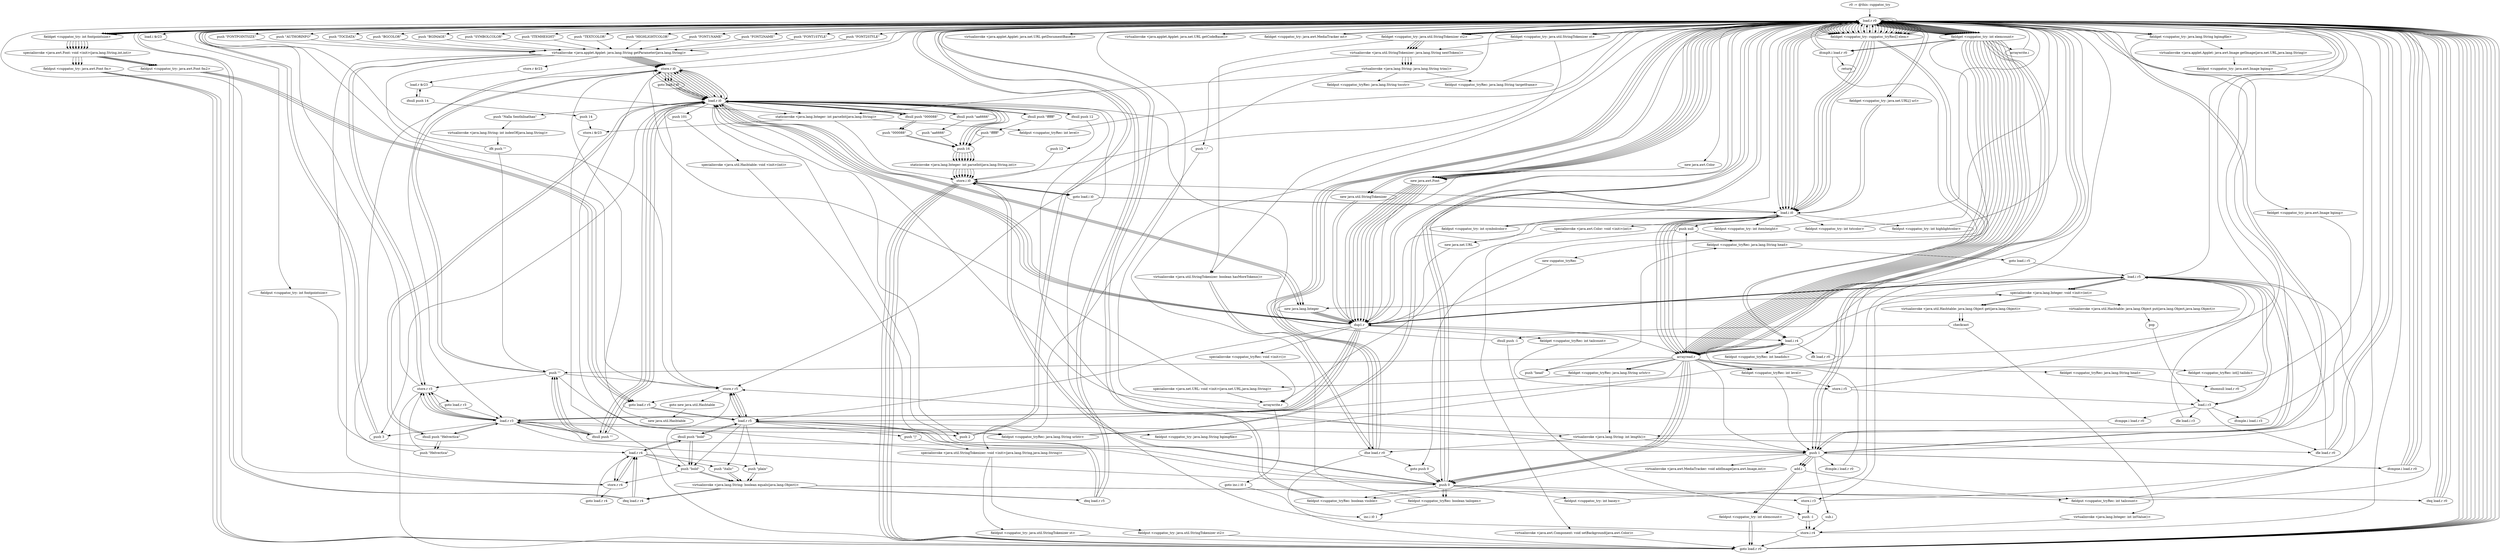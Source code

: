 digraph "" {
    "r0 := @this: cuppatoc_try"
    "load.r r0"
    "r0 := @this: cuppatoc_try"->"load.r r0";
    "push \"BGCOLOR\""
    "load.r r0"->"push \"BGCOLOR\"";
    "virtualinvoke <java.applet.Applet: java.lang.String getParameter(java.lang.String)>"
    "push \"BGCOLOR\""->"virtualinvoke <java.applet.Applet: java.lang.String getParameter(java.lang.String)>";
    "store.r i0"
    "virtualinvoke <java.applet.Applet: java.lang.String getParameter(java.lang.String)>"->"store.r i0";
    "load.r i0"
    "store.r i0"->"load.r i0";
    "ifnull push \"ffffff\""
    "load.r i0"->"ifnull push \"ffffff\"";
    "ifnull push \"ffffff\""->"load.r i0";
    "push 16"
    "load.r i0"->"push 16";
    "staticinvoke <java.lang.Integer: int parseInt(java.lang.String,int)>"
    "push 16"->"staticinvoke <java.lang.Integer: int parseInt(java.lang.String,int)>";
    "store.i i0"
    "staticinvoke <java.lang.Integer: int parseInt(java.lang.String,int)>"->"store.i i0";
    "goto load.i i0"
    "store.i i0"->"goto load.i i0";
    "load.i i0"
    "goto load.i i0"->"load.i i0";
    "load.i i0"->"store.i i0";
    "store.i i0"->"load.r r0";
    "push \"BGIMAGE\""
    "load.r r0"->"push \"BGIMAGE\"";
    "push \"BGIMAGE\""->"virtualinvoke <java.applet.Applet: java.lang.String getParameter(java.lang.String)>";
    "store.r r3"
    "virtualinvoke <java.applet.Applet: java.lang.String getParameter(java.lang.String)>"->"store.r r3";
    "load.r r3"
    "store.r r3"->"load.r r3";
    "ifnull push \"\""
    "load.r r3"->"ifnull push \"\"";
    "ifnull push \"\""->"load.r r3";
    "load.r r3"->"store.r r3";
    "goto load.r r0"
    "store.r r3"->"goto load.r r0";
    "goto load.r r0"->"load.r r0";
    "load.r r0"->"load.r r3";
    "fieldput <cuppatoc_try: java.lang.String bgimgfile>"
    "load.r r3"->"fieldput <cuppatoc_try: java.lang.String bgimgfile>";
    "fieldput <cuppatoc_try: java.lang.String bgimgfile>"->"load.r r0";
    "fieldget <cuppatoc_try: java.lang.String bgimgfile>"
    "load.r r0"->"fieldget <cuppatoc_try: java.lang.String bgimgfile>";
    "virtualinvoke <java.lang.String: int length()>"
    "fieldget <cuppatoc_try: java.lang.String bgimgfile>"->"virtualinvoke <java.lang.String: int length()>";
    "ifne load.r r0"
    "virtualinvoke <java.lang.String: int length()>"->"ifne load.r r0";
    "ifne load.r r0"->"load.r r0";
    "new java.awt.Color"
    "load.r r0"->"new java.awt.Color";
    "dup1.r"
    "new java.awt.Color"->"dup1.r";
    "dup1.r"->"load.i i0";
    "specialinvoke <java.awt.Color: void <init>(int)>"
    "load.i i0"->"specialinvoke <java.awt.Color: void <init>(int)>";
    "virtualinvoke <java.awt.Component: void setBackground(java.awt.Color)>"
    "specialinvoke <java.awt.Color: void <init>(int)>"->"virtualinvoke <java.awt.Component: void setBackground(java.awt.Color)>";
    "virtualinvoke <java.awt.Component: void setBackground(java.awt.Color)>"->"goto load.r r0";
    "goto load.r r0"->"load.r r0";
    "push \"SYMBOLCOLOR\""
    "load.r r0"->"push \"SYMBOLCOLOR\"";
    "push \"SYMBOLCOLOR\""->"virtualinvoke <java.applet.Applet: java.lang.String getParameter(java.lang.String)>";
    "virtualinvoke <java.applet.Applet: java.lang.String getParameter(java.lang.String)>"->"store.r i0";
    "store.r i0"->"load.r i0";
    "ifnull push \"000088\""
    "load.r i0"->"ifnull push \"000088\"";
    "ifnull push \"000088\""->"load.r i0";
    "load.r i0"->"push 16";
    "push 16"->"staticinvoke <java.lang.Integer: int parseInt(java.lang.String,int)>";
    "staticinvoke <java.lang.Integer: int parseInt(java.lang.String,int)>"->"store.i i0";
    "store.i i0"->"goto load.r r0";
    "goto load.r r0"->"load.r r0";
    "load.r r0"->"load.i i0";
    "fieldput <cuppatoc_try: int symbolcolor>"
    "load.i i0"->"fieldput <cuppatoc_try: int symbolcolor>";
    "fieldput <cuppatoc_try: int symbolcolor>"->"load.r r0";
    "push \"ITEMHEIGHT\""
    "load.r r0"->"push \"ITEMHEIGHT\"";
    "push \"ITEMHEIGHT\""->"virtualinvoke <java.applet.Applet: java.lang.String getParameter(java.lang.String)>";
    "virtualinvoke <java.applet.Applet: java.lang.String getParameter(java.lang.String)>"->"store.r i0";
    "store.r i0"->"load.r i0";
    "ifnull push 12"
    "load.r i0"->"ifnull push 12";
    "ifnull push 12"->"load.r i0";
    "staticinvoke <java.lang.Integer: int parseInt(java.lang.String)>"
    "load.r i0"->"staticinvoke <java.lang.Integer: int parseInt(java.lang.String)>";
    "staticinvoke <java.lang.Integer: int parseInt(java.lang.String)>"->"store.i i0";
    "store.i i0"->"goto load.r r0";
    "goto load.r r0"->"load.r r0";
    "load.r r0"->"load.i i0";
    "fieldput <cuppatoc_try: int itemheight>"
    "load.i i0"->"fieldput <cuppatoc_try: int itemheight>";
    "fieldput <cuppatoc_try: int itemheight>"->"load.r r0";
    "push \"TEXTCOLOR\""
    "load.r r0"->"push \"TEXTCOLOR\"";
    "push \"TEXTCOLOR\""->"virtualinvoke <java.applet.Applet: java.lang.String getParameter(java.lang.String)>";
    "virtualinvoke <java.applet.Applet: java.lang.String getParameter(java.lang.String)>"->"store.r i0";
    "store.r i0"->"load.r i0";
    "ifnull push \"aa6666\""
    "load.r i0"->"ifnull push \"aa6666\"";
    "ifnull push \"aa6666\""->"load.r i0";
    "load.r i0"->"push 16";
    "push 16"->"staticinvoke <java.lang.Integer: int parseInt(java.lang.String,int)>";
    "staticinvoke <java.lang.Integer: int parseInt(java.lang.String,int)>"->"store.i i0";
    "store.i i0"->"goto load.r r0";
    "goto load.r r0"->"load.r r0";
    "load.r r0"->"load.i i0";
    "fieldput <cuppatoc_try: int txtcolor>"
    "load.i i0"->"fieldput <cuppatoc_try: int txtcolor>";
    "fieldput <cuppatoc_try: int txtcolor>"->"load.r r0";
    "push \"HIGHLIGHTCOLOR\""
    "load.r r0"->"push \"HIGHLIGHTCOLOR\"";
    "push \"HIGHLIGHTCOLOR\""->"virtualinvoke <java.applet.Applet: java.lang.String getParameter(java.lang.String)>";
    "virtualinvoke <java.applet.Applet: java.lang.String getParameter(java.lang.String)>"->"store.r i0";
    "store.r i0"->"load.r i0";
    "load.r i0"->"ifnull push \"000088\"";
    "ifnull push \"000088\""->"load.r i0";
    "load.r i0"->"push 16";
    "push 16"->"staticinvoke <java.lang.Integer: int parseInt(java.lang.String,int)>";
    "staticinvoke <java.lang.Integer: int parseInt(java.lang.String,int)>"->"store.i i0";
    "store.i i0"->"goto load.r r0";
    "goto load.r r0"->"load.r r0";
    "load.r r0"->"load.i i0";
    "fieldput <cuppatoc_try: int highlightcolor>"
    "load.i i0"->"fieldput <cuppatoc_try: int highlightcolor>";
    "fieldput <cuppatoc_try: int highlightcolor>"->"load.r r0";
    "push \"FONT1NAME\""
    "load.r r0"->"push \"FONT1NAME\"";
    "push \"FONT1NAME\""->"virtualinvoke <java.applet.Applet: java.lang.String getParameter(java.lang.String)>";
    "virtualinvoke <java.applet.Applet: java.lang.String getParameter(java.lang.String)>"->"store.r i0";
    "store.r i0"->"load.r i0";
    "ifnull push \"Helvectica\""
    "load.r i0"->"ifnull push \"Helvectica\"";
    "ifnull push \"Helvectica\""->"load.r i0";
    "load.r i0"->"store.r i0";
    "goto load.r i0"
    "store.r i0"->"goto load.r i0";
    "goto load.r i0"->"load.r i0";
    "load.r i0"->"store.r i0";
    "store.r i0"->"load.r r0";
    "push \"FONT2NAME\""
    "load.r r0"->"push \"FONT2NAME\"";
    "push \"FONT2NAME\""->"virtualinvoke <java.applet.Applet: java.lang.String getParameter(java.lang.String)>";
    "virtualinvoke <java.applet.Applet: java.lang.String getParameter(java.lang.String)>"->"store.r r3";
    "store.r r3"->"load.r r3";
    "load.r r3"->"ifnull push \"Helvectica\"";
    "ifnull push \"Helvectica\""->"load.r r3";
    "load.r r3"->"store.r r3";
    "goto load.r r3"
    "store.r r3"->"goto load.r r3";
    "goto load.r r3"->"load.r r3";
    "load.r r3"->"store.r r3";
    "store.r r3"->"load.r r0";
    "push \"FONT1STYLE\""
    "load.r r0"->"push \"FONT1STYLE\"";
    "push \"FONT1STYLE\""->"virtualinvoke <java.applet.Applet: java.lang.String getParameter(java.lang.String)>";
    "store.r r4"
    "virtualinvoke <java.applet.Applet: java.lang.String getParameter(java.lang.String)>"->"store.r r4";
    "load.r r4"
    "store.r r4"->"load.r r4";
    "ifnull push \"bold\""
    "load.r r4"->"ifnull push \"bold\"";
    "ifnull push \"bold\""->"load.r r4";
    "load.r r4"->"store.r r4";
    "goto load.r r4"
    "store.r r4"->"goto load.r r4";
    "goto load.r r4"->"load.r r4";
    "load.r r4"->"store.r r4";
    "store.r r4"->"load.r r0";
    "push \"FONT2STYLE\""
    "load.r r0"->"push \"FONT2STYLE\"";
    "push \"FONT2STYLE\""->"virtualinvoke <java.applet.Applet: java.lang.String getParameter(java.lang.String)>";
    "store.r r5"
    "virtualinvoke <java.applet.Applet: java.lang.String getParameter(java.lang.String)>"->"store.r r5";
    "load.r r5"
    "store.r r5"->"load.r r5";
    "load.r r5"->"ifnull push \"bold\"";
    "ifnull push \"bold\""->"load.r r5";
    "load.r r5"->"store.r r5";
    "goto load.r r5"
    "store.r r5"->"goto load.r r5";
    "goto load.r r5"->"load.r r5";
    "load.r r5"->"store.r r5";
    "store.r r5"->"load.r r0";
    "push \"FONTPOINTSIZE\""
    "load.r r0"->"push \"FONTPOINTSIZE\"";
    "push \"FONTPOINTSIZE\""->"virtualinvoke <java.applet.Applet: java.lang.String getParameter(java.lang.String)>";
    "store.r $r23"
    "virtualinvoke <java.applet.Applet: java.lang.String getParameter(java.lang.String)>"->"store.r $r23";
    "load.r $r23"
    "store.r $r23"->"load.r $r23";
    "ifnull push 14"
    "load.r $r23"->"ifnull push 14";
    "ifnull push 14"->"load.r $r23";
    "load.r $r23"->"staticinvoke <java.lang.Integer: int parseInt(java.lang.String)>";
    "store.i $r23"
    "staticinvoke <java.lang.Integer: int parseInt(java.lang.String)>"->"store.i $r23";
    "store.i $r23"->"goto load.r r0";
    "goto load.r r0"->"load.r r0";
    "load.i $r23"
    "load.r r0"->"load.i $r23";
    "fieldput <cuppatoc_try: int fontpointsize>"
    "load.i $r23"->"fieldput <cuppatoc_try: int fontpointsize>";
    "fieldput <cuppatoc_try: int fontpointsize>"->"load.r r4";
    "push \"bold\""
    "load.r r4"->"push \"bold\"";
    "virtualinvoke <java.lang.String: boolean equals(java.lang.Object)>"
    "push \"bold\""->"virtualinvoke <java.lang.String: boolean equals(java.lang.Object)>";
    "ifeq load.r r4"
    "virtualinvoke <java.lang.String: boolean equals(java.lang.Object)>"->"ifeq load.r r4";
    "ifeq load.r r4"->"load.r r0";
    "new java.awt.Font"
    "load.r r0"->"new java.awt.Font";
    "new java.awt.Font"->"dup1.r";
    "dup1.r"->"load.r i0";
    "push 1"
    "load.r i0"->"push 1";
    "push 1"->"load.r r0";
    "fieldget <cuppatoc_try: int fontpointsize>"
    "load.r r0"->"fieldget <cuppatoc_try: int fontpointsize>";
    "specialinvoke <java.awt.Font: void <init>(java.lang.String,int,int)>"
    "fieldget <cuppatoc_try: int fontpointsize>"->"specialinvoke <java.awt.Font: void <init>(java.lang.String,int,int)>";
    "fieldput <cuppatoc_try: java.awt.Font fm2>"
    "specialinvoke <java.awt.Font: void <init>(java.lang.String,int,int)>"->"fieldput <cuppatoc_try: java.awt.Font fm2>";
    "fieldput <cuppatoc_try: java.awt.Font fm2>"->"goto load.r r5";
    "goto load.r r5"->"load.r r5";
    "load.r r5"->"push \"bold\"";
    "push \"bold\""->"virtualinvoke <java.lang.String: boolean equals(java.lang.Object)>";
    "ifeq load.r r5"
    "virtualinvoke <java.lang.String: boolean equals(java.lang.Object)>"->"ifeq load.r r5";
    "ifeq load.r r5"->"load.r r0";
    "load.r r0"->"new java.awt.Font";
    "new java.awt.Font"->"dup1.r";
    "dup1.r"->"load.r r3";
    "load.r r3"->"push 1";
    "push 1"->"load.r r0";
    "load.r r0"->"fieldget <cuppatoc_try: int fontpointsize>";
    "fieldget <cuppatoc_try: int fontpointsize>"->"specialinvoke <java.awt.Font: void <init>(java.lang.String,int,int)>";
    "fieldput <cuppatoc_try: java.awt.Font fm>"
    "specialinvoke <java.awt.Font: void <init>(java.lang.String,int,int)>"->"fieldput <cuppatoc_try: java.awt.Font fm>";
    "fieldput <cuppatoc_try: java.awt.Font fm>"->"goto load.r r0";
    "goto load.r r0"->"load.r r0";
    "push 0"
    "load.r r0"->"push 0";
    "fieldput <cuppatoc_try: int basey>"
    "push 0"->"fieldput <cuppatoc_try: int basey>";
    "fieldput <cuppatoc_try: int basey>"->"load.r r0";
    "push \"AUTHORINFO\""
    "load.r r0"->"push \"AUTHORINFO\"";
    "push \"AUTHORINFO\""->"virtualinvoke <java.applet.Applet: java.lang.String getParameter(java.lang.String)>";
    "virtualinvoke <java.applet.Applet: java.lang.String getParameter(java.lang.String)>"->"store.r i0";
    "store.r i0"->"load.r i0";
    "load.r i0"->"ifnull push \"\"";
    "ifnull push \"\""->"load.r i0";
    "load.r i0"->"store.r i0";
    "store.r i0"->"goto load.r i0";
    "goto load.r i0"->"load.r i0";
    "push \"Nalla Senthilnathan\""
    "load.r i0"->"push \"Nalla Senthilnathan\"";
    "virtualinvoke <java.lang.String: int indexOf(java.lang.String)>"
    "push \"Nalla Senthilnathan\""->"virtualinvoke <java.lang.String: int indexOf(java.lang.String)>";
    "iflt push \"\""
    "virtualinvoke <java.lang.String: int indexOf(java.lang.String)>"->"iflt push \"\"";
    "iflt push \"\""->"load.r r0";
    "push \"TOCDATA\""
    "load.r r0"->"push \"TOCDATA\"";
    "push \"TOCDATA\""->"virtualinvoke <java.applet.Applet: java.lang.String getParameter(java.lang.String)>";
    "virtualinvoke <java.applet.Applet: java.lang.String getParameter(java.lang.String)>"->"store.r i0";
    "store.r i0"->"load.r i0";
    "load.r i0"->"ifnull push \"\"";
    "ifnull push \"\""->"load.r i0";
    "load.r i0"->"store.r i0";
    "store.r i0"->"goto load.r i0";
    "goto load.r i0"->"load.r i0";
    "load.r i0"->"store.r r5";
    "goto new java.util.Hashtable"
    "store.r r5"->"goto new java.util.Hashtable";
    "new java.util.Hashtable"
    "goto new java.util.Hashtable"->"new java.util.Hashtable";
    "new java.util.Hashtable"->"store.r i0";
    "store.r i0"->"load.r i0";
    "push 101"
    "load.r i0"->"push 101";
    "specialinvoke <java.util.Hashtable: void <init>(int)>"
    "push 101"->"specialinvoke <java.util.Hashtable: void <init>(int)>";
    "specialinvoke <java.util.Hashtable: void <init>(int)>"->"push 0";
    "store.i r3"
    "push 0"->"store.i r3";
    "push -1"
    "store.i r3"->"push -1";
    "store.i r4"
    "push -1"->"store.i r4";
    "store.i r4"->"load.r r0";
    "new java.util.StringTokenizer"
    "load.r r0"->"new java.util.StringTokenizer";
    "new java.util.StringTokenizer"->"dup1.r";
    "dup1.r"->"load.r r5";
    "push \"|\""
    "load.r r5"->"push \"|\"";
    "specialinvoke <java.util.StringTokenizer: void <init>(java.lang.String,java.lang.String)>"
    "push \"|\""->"specialinvoke <java.util.StringTokenizer: void <init>(java.lang.String,java.lang.String)>";
    "fieldput <cuppatoc_try: java.util.StringTokenizer st>"
    "specialinvoke <java.util.StringTokenizer: void <init>(java.lang.String,java.lang.String)>"->"fieldput <cuppatoc_try: java.util.StringTokenizer st>";
    "fieldput <cuppatoc_try: java.util.StringTokenizer st>"->"goto load.r r0";
    "goto load.r r0"->"load.r r0";
    "fieldget <cuppatoc_try: java.util.StringTokenizer st>"
    "load.r r0"->"fieldget <cuppatoc_try: java.util.StringTokenizer st>";
    "virtualinvoke <java.util.StringTokenizer: boolean hasMoreTokens()>"
    "fieldget <cuppatoc_try: java.util.StringTokenizer st>"->"virtualinvoke <java.util.StringTokenizer: boolean hasMoreTokens()>";
    "virtualinvoke <java.util.StringTokenizer: boolean hasMoreTokens()>"->"ifne load.r r0";
    "goto push 0"
    "ifne load.r r0"->"goto push 0";
    "goto push 0"->"push 0";
    "push 0"->"store.i i0";
    "store.i i0"->"goto load.i i0";
    "goto load.i i0"->"load.i i0";
    "load.i i0"->"load.r r0";
    "fieldget <cuppatoc_try: int elemcount>"
    "load.r r0"->"fieldget <cuppatoc_try: int elemcount>";
    "ifcmplt.i load.r r0"
    "fieldget <cuppatoc_try: int elemcount>"->"ifcmplt.i load.r r0";
    "ifcmplt.i load.r r0"->"goto push 0";
    "goto push 0"->"push 0";
    "push 0"->"store.i i0";
    "store.i i0"->"goto load.i i0";
    "goto load.i i0"->"load.i i0";
    "load.i i0"->"load.r r0";
    "load.r r0"->"fieldget <cuppatoc_try: int elemcount>";
    "fieldget <cuppatoc_try: int elemcount>"->"ifcmplt.i load.r r0";
    "return"
    "ifcmplt.i load.r r0"->"return";
    "ifcmplt.i load.r r0"->"load.r r0";
    "fieldget <cuppatoc_try: cuppatoc_tryRec[] elem>"
    "load.r r0"->"fieldget <cuppatoc_try: cuppatoc_tryRec[] elem>";
    "fieldget <cuppatoc_try: cuppatoc_tryRec[] elem>"->"load.i i0";
    "arrayread.r"
    "load.i i0"->"arrayread.r";
    "fieldget <cuppatoc_tryRec: java.lang.String head>"
    "arrayread.r"->"fieldget <cuppatoc_tryRec: java.lang.String head>";
    "ifnonnull load.r r0"
    "fieldget <cuppatoc_tryRec: java.lang.String head>"->"ifnonnull load.r r0";
    "ifnonnull load.r r0"->"load.r r0";
    "load.r r0"->"fieldget <cuppatoc_try: cuppatoc_tryRec[] elem>";
    "fieldget <cuppatoc_try: cuppatoc_tryRec[] elem>"->"load.i i0";
    "load.i i0"->"arrayread.r";
    "arrayread.r"->"push 1";
    "fieldput <cuppatoc_tryRec: boolean visible>"
    "push 1"->"fieldput <cuppatoc_tryRec: boolean visible>";
    "fieldput <cuppatoc_tryRec: boolean visible>"->"load.r r0";
    "load.r r0"->"fieldget <cuppatoc_try: cuppatoc_tryRec[] elem>";
    "fieldget <cuppatoc_try: cuppatoc_tryRec[] elem>"->"load.i i0";
    "load.i i0"->"arrayread.r";
    "arrayread.r"->"push 0";
    "fieldput <cuppatoc_tryRec: boolean tailopen>"
    "push 0"->"fieldput <cuppatoc_tryRec: boolean tailopen>";
    "inc.i i0 1"
    "fieldput <cuppatoc_tryRec: boolean tailopen>"->"inc.i i0 1";
    "ifcmplt.i load.r r0"->"load.r r0";
    "load.r r0"->"fieldget <cuppatoc_try: cuppatoc_tryRec[] elem>";
    "fieldget <cuppatoc_try: cuppatoc_tryRec[] elem>"->"load.i i0";
    "load.i i0"->"arrayread.r";
    "fieldget <cuppatoc_tryRec: java.lang.String urlstr>"
    "arrayread.r"->"fieldget <cuppatoc_tryRec: java.lang.String urlstr>";
    "fieldget <cuppatoc_tryRec: java.lang.String urlstr>"->"virtualinvoke <java.lang.String: int length()>";
    "ifle load.r r0"
    "virtualinvoke <java.lang.String: int length()>"->"ifle load.r r0";
    "ifle load.r r0"->"load.r r0";
    "fieldget <cuppatoc_try: java.net.URL[] url>"
    "load.r r0"->"fieldget <cuppatoc_try: java.net.URL[] url>";
    "fieldget <cuppatoc_try: java.net.URL[] url>"->"load.i i0";
    "new java.net.URL"
    "load.i i0"->"new java.net.URL";
    "new java.net.URL"->"dup1.r";
    "dup1.r"->"load.r r0";
    "virtualinvoke <java.applet.Applet: java.net.URL getDocumentBase()>"
    "load.r r0"->"virtualinvoke <java.applet.Applet: java.net.URL getDocumentBase()>";
    "virtualinvoke <java.applet.Applet: java.net.URL getDocumentBase()>"->"load.r r0";
    "load.r r0"->"fieldget <cuppatoc_try: cuppatoc_tryRec[] elem>";
    "fieldget <cuppatoc_try: cuppatoc_tryRec[] elem>"->"load.i i0";
    "load.i i0"->"arrayread.r";
    "arrayread.r"->"fieldget <cuppatoc_tryRec: java.lang.String urlstr>";
    "specialinvoke <java.net.URL: void <init>(java.net.URL,java.lang.String)>"
    "fieldget <cuppatoc_tryRec: java.lang.String urlstr>"->"specialinvoke <java.net.URL: void <init>(java.net.URL,java.lang.String)>";
    "arraywrite.r"
    "specialinvoke <java.net.URL: void <init>(java.net.URL,java.lang.String)>"->"arraywrite.r";
    "goto inc.i i0 1"
    "arraywrite.r"->"goto inc.i i0 1";
    "goto inc.i i0 1"->"inc.i i0 1";
    "specialinvoke <java.net.URL: void <init>(java.net.URL,java.lang.String)>"->"store.r i0";
    "ifle load.r r0"->"load.r r0";
    "load.r r0"->"fieldget <cuppatoc_try: java.net.URL[] url>";
    "fieldget <cuppatoc_try: java.net.URL[] url>"->"load.i i0";
    "push null"
    "load.i i0"->"push null";
    "push null"->"arraywrite.r";
    "ifne load.r r0"->"load.r r0";
    "load.r r0"->"new java.util.StringTokenizer";
    "new java.util.StringTokenizer"->"dup1.r";
    "dup1.r"->"load.r r0";
    "load.r r0"->"fieldget <cuppatoc_try: java.util.StringTokenizer st>";
    "virtualinvoke <java.util.StringTokenizer: java.lang.String nextToken()>"
    "fieldget <cuppatoc_try: java.util.StringTokenizer st>"->"virtualinvoke <java.util.StringTokenizer: java.lang.String nextToken()>";
    "push \";\""
    "virtualinvoke <java.util.StringTokenizer: java.lang.String nextToken()>"->"push \";\"";
    "push \";\""->"specialinvoke <java.util.StringTokenizer: void <init>(java.lang.String,java.lang.String)>";
    "fieldput <cuppatoc_try: java.util.StringTokenizer st2>"
    "specialinvoke <java.util.StringTokenizer: void <init>(java.lang.String,java.lang.String)>"->"fieldput <cuppatoc_try: java.util.StringTokenizer st2>";
    "fieldput <cuppatoc_try: java.util.StringTokenizer st2>"->"goto load.r r0";
    "goto load.r r0"->"load.r r0";
    "fieldget <cuppatoc_try: java.util.StringTokenizer st2>"
    "load.r r0"->"fieldget <cuppatoc_try: java.util.StringTokenizer st2>";
    "fieldget <cuppatoc_try: java.util.StringTokenizer st2>"->"virtualinvoke <java.util.StringTokenizer: boolean hasMoreTokens()>";
    "virtualinvoke <java.util.StringTokenizer: boolean hasMoreTokens()>"->"ifne load.r r0";
    "ifne load.r r0"->"goto load.r r0";
    "ifne load.r r0"->"load.r r0";
    "load.r r0"->"fieldget <cuppatoc_try: cuppatoc_tryRec[] elem>";
    "fieldget <cuppatoc_try: cuppatoc_tryRec[] elem>"->"load.r r0";
    "load.r r0"->"fieldget <cuppatoc_try: int elemcount>";
    "new cuppatoc_tryRec"
    "fieldget <cuppatoc_try: int elemcount>"->"new cuppatoc_tryRec";
    "new cuppatoc_tryRec"->"dup1.r";
    "specialinvoke <cuppatoc_tryRec: void <init>()>"
    "dup1.r"->"specialinvoke <cuppatoc_tryRec: void <init>()>";
    "specialinvoke <cuppatoc_tryRec: void <init>()>"->"arraywrite.r";
    "arraywrite.r"->"load.r r0";
    "load.r r0"->"fieldget <cuppatoc_try: cuppatoc_tryRec[] elem>";
    "fieldget <cuppatoc_try: cuppatoc_tryRec[] elem>"->"load.r r0";
    "load.r r0"->"fieldget <cuppatoc_try: int elemcount>";
    "fieldget <cuppatoc_try: int elemcount>"->"arrayread.r";
    "arrayread.r"->"load.r r0";
    "load.r r0"->"fieldget <cuppatoc_try: java.util.StringTokenizer st2>";
    "fieldget <cuppatoc_try: java.util.StringTokenizer st2>"->"virtualinvoke <java.util.StringTokenizer: java.lang.String nextToken()>";
    "virtualinvoke <java.lang.String: java.lang.String trim()>"
    "virtualinvoke <java.util.StringTokenizer: java.lang.String nextToken()>"->"virtualinvoke <java.lang.String: java.lang.String trim()>";
    "virtualinvoke <java.lang.String: java.lang.String trim()>"->"staticinvoke <java.lang.Integer: int parseInt(java.lang.String)>";
    "fieldput <cuppatoc_tryRec: int level>"
    "staticinvoke <java.lang.Integer: int parseInt(java.lang.String)>"->"fieldput <cuppatoc_tryRec: int level>";
    "fieldput <cuppatoc_tryRec: int level>"->"load.r r0";
    "load.r r0"->"fieldget <cuppatoc_try: cuppatoc_tryRec[] elem>";
    "fieldget <cuppatoc_try: cuppatoc_tryRec[] elem>"->"load.r r0";
    "load.r r0"->"fieldget <cuppatoc_try: int elemcount>";
    "fieldget <cuppatoc_try: int elemcount>"->"arrayread.r";
    "fieldget <cuppatoc_tryRec: int level>"
    "arrayread.r"->"fieldget <cuppatoc_tryRec: int level>";
    "store.i r5"
    "fieldget <cuppatoc_tryRec: int level>"->"store.i r5";
    "load.i r3"
    "store.i r5"->"load.i r3";
    "ifle load.i r3"
    "load.i r3"->"ifle load.i r3";
    "load.i r5"
    "ifle load.i r3"->"load.i r5";
    "load.i r5"->"load.i r3";
    "ifcmple.i load.i r3"
    "load.i r3"->"ifcmple.i load.i r3";
    "ifcmple.i load.i r3"->"load.r r0";
    "load.r r0"->"fieldget <cuppatoc_try: int elemcount>";
    "fieldget <cuppatoc_try: int elemcount>"->"push 1";
    "sub.i"
    "push 1"->"sub.i";
    "sub.i"->"store.i r4";
    "store.i r4"->"load.r i0";
    "new java.lang.Integer"
    "load.r i0"->"new java.lang.Integer";
    "new java.lang.Integer"->"dup1.r";
    "dup1.r"->"load.i r5";
    "specialinvoke <java.lang.Integer: void <init>(int)>"
    "load.i r5"->"specialinvoke <java.lang.Integer: void <init>(int)>";
    "specialinvoke <java.lang.Integer: void <init>(int)>"->"new java.lang.Integer";
    "new java.lang.Integer"->"dup1.r";
    "load.i r4"
    "dup1.r"->"load.i r4";
    "load.i r4"->"specialinvoke <java.lang.Integer: void <init>(int)>";
    "virtualinvoke <java.util.Hashtable: java.lang.Object put(java.lang.Object,java.lang.Object)>"
    "specialinvoke <java.lang.Integer: void <init>(int)>"->"virtualinvoke <java.util.Hashtable: java.lang.Object put(java.lang.Object,java.lang.Object)>";
    "pop"
    "virtualinvoke <java.util.Hashtable: java.lang.Object put(java.lang.Object,java.lang.Object)>"->"pop";
    "pop"->"load.i r3";
    "load.i r3"->"ifle load.r r0";
    "ifle load.r r0"->"load.i r5";
    "load.i r5"->"load.i r3";
    "ifcmpge.i load.r r0"
    "load.i r3"->"ifcmpge.i load.r r0";
    "ifcmpge.i load.r r0"->"load.r i0";
    "load.r i0"->"new java.lang.Integer";
    "new java.lang.Integer"->"dup1.r";
    "dup1.r"->"load.i r5";
    "load.i r5"->"specialinvoke <java.lang.Integer: void <init>(int)>";
    "virtualinvoke <java.util.Hashtable: java.lang.Object get(java.lang.Object)>"
    "specialinvoke <java.lang.Integer: void <init>(int)>"->"virtualinvoke <java.util.Hashtable: java.lang.Object get(java.lang.Object)>";
    "checkcast"
    "virtualinvoke <java.util.Hashtable: java.lang.Object get(java.lang.Object)>"->"checkcast";
    "ifnull push -1"
    "checkcast"->"ifnull push -1";
    "ifnull push -1"->"load.r i0";
    "load.r i0"->"new java.lang.Integer";
    "new java.lang.Integer"->"dup1.r";
    "dup1.r"->"load.i r5";
    "load.i r5"->"specialinvoke <java.lang.Integer: void <init>(int)>";
    "specialinvoke <java.lang.Integer: void <init>(int)>"->"virtualinvoke <java.util.Hashtable: java.lang.Object get(java.lang.Object)>";
    "virtualinvoke <java.util.Hashtable: java.lang.Object get(java.lang.Object)>"->"checkcast";
    "virtualinvoke <java.lang.Integer: int intValue()>"
    "checkcast"->"virtualinvoke <java.lang.Integer: int intValue()>";
    "virtualinvoke <java.lang.Integer: int intValue()>"->"store.i r4";
    "store.i r4"->"goto load.r r0";
    "goto load.r r0"->"load.r r0";
    "load.r r0"->"fieldget <cuppatoc_try: cuppatoc_tryRec[] elem>";
    "fieldget <cuppatoc_try: cuppatoc_tryRec[] elem>"->"load.r r0";
    "load.r r0"->"fieldget <cuppatoc_try: int elemcount>";
    "fieldget <cuppatoc_try: int elemcount>"->"arrayread.r";
    "arrayread.r"->"load.i r4";
    "fieldput <cuppatoc_tryRec: int headidx>"
    "load.i r4"->"fieldput <cuppatoc_tryRec: int headidx>";
    "fieldput <cuppatoc_tryRec: int headidx>"->"load.i r5";
    "load.i r5"->"store.i r3";
    "store.i r3"->"load.r r0";
    "load.r r0"->"fieldget <cuppatoc_try: cuppatoc_tryRec[] elem>";
    "fieldget <cuppatoc_try: cuppatoc_tryRec[] elem>"->"load.r r0";
    "load.r r0"->"fieldget <cuppatoc_try: int elemcount>";
    "fieldget <cuppatoc_try: int elemcount>"->"arrayread.r";
    "arrayread.r"->"load.r r0";
    "load.r r0"->"fieldget <cuppatoc_try: java.util.StringTokenizer st2>";
    "fieldget <cuppatoc_try: java.util.StringTokenizer st2>"->"virtualinvoke <java.util.StringTokenizer: java.lang.String nextToken()>";
    "virtualinvoke <java.util.StringTokenizer: java.lang.String nextToken()>"->"virtualinvoke <java.lang.String: java.lang.String trim()>";
    "fieldput <cuppatoc_tryRec: java.lang.String tocstr>"
    "virtualinvoke <java.lang.String: java.lang.String trim()>"->"fieldput <cuppatoc_tryRec: java.lang.String tocstr>";
    "fieldput <cuppatoc_tryRec: java.lang.String tocstr>"->"load.r r0";
    "load.r r0"->"fieldget <cuppatoc_try: cuppatoc_tryRec[] elem>";
    "fieldget <cuppatoc_try: cuppatoc_tryRec[] elem>"->"load.r r0";
    "load.r r0"->"fieldget <cuppatoc_try: int elemcount>";
    "fieldget <cuppatoc_try: int elemcount>"->"arrayread.r";
    "arrayread.r"->"push 0";
    "fieldput <cuppatoc_tryRec: int tailcount>"
    "push 0"->"fieldput <cuppatoc_tryRec: int tailcount>";
    "fieldput <cuppatoc_tryRec: int tailcount>"->"load.r r0";
    "load.r r0"->"fieldget <cuppatoc_try: cuppatoc_tryRec[] elem>";
    "fieldget <cuppatoc_try: cuppatoc_tryRec[] elem>"->"load.r r0";
    "load.r r0"->"fieldget <cuppatoc_try: int elemcount>";
    "fieldget <cuppatoc_try: int elemcount>"->"arrayread.r";
    "arrayread.r"->"push 0";
    "push 0"->"fieldput <cuppatoc_tryRec: boolean visible>";
    "fieldput <cuppatoc_tryRec: boolean visible>"->"load.r r0";
    "load.r r0"->"fieldget <cuppatoc_try: cuppatoc_tryRec[] elem>";
    "fieldget <cuppatoc_try: cuppatoc_tryRec[] elem>"->"load.r r0";
    "load.r r0"->"fieldget <cuppatoc_try: int elemcount>";
    "fieldget <cuppatoc_try: int elemcount>"->"arrayread.r";
    "arrayread.r"->"push 0";
    "push 0"->"fieldput <cuppatoc_tryRec: boolean tailopen>";
    "fieldput <cuppatoc_tryRec: boolean tailopen>"->"load.r r0";
    "load.r r0"->"fieldget <cuppatoc_try: cuppatoc_tryRec[] elem>";
    "fieldget <cuppatoc_try: cuppatoc_tryRec[] elem>"->"load.r r0";
    "load.r r0"->"fieldget <cuppatoc_try: int elemcount>";
    "fieldget <cuppatoc_try: int elemcount>"->"arrayread.r";
    "arrayread.r"->"load.r r0";
    "load.r r0"->"fieldget <cuppatoc_try: java.util.StringTokenizer st2>";
    "fieldget <cuppatoc_try: java.util.StringTokenizer st2>"->"virtualinvoke <java.util.StringTokenizer: java.lang.String nextToken()>";
    "virtualinvoke <java.util.StringTokenizer: java.lang.String nextToken()>"->"virtualinvoke <java.lang.String: java.lang.String trim()>";
    "fieldput <cuppatoc_tryRec: java.lang.String targetframe>"
    "virtualinvoke <java.lang.String: java.lang.String trim()>"->"fieldput <cuppatoc_tryRec: java.lang.String targetframe>";
    "fieldput <cuppatoc_tryRec: java.lang.String targetframe>"->"load.r r0";
    "load.r r0"->"fieldget <cuppatoc_try: cuppatoc_tryRec[] elem>";
    "fieldget <cuppatoc_try: cuppatoc_tryRec[] elem>"->"load.r r0";
    "load.r r0"->"fieldget <cuppatoc_try: int elemcount>";
    "fieldget <cuppatoc_try: int elemcount>"->"arrayread.r";
    "arrayread.r"->"fieldget <cuppatoc_tryRec: int level>";
    "fieldget <cuppatoc_tryRec: int level>"->"push 1";
    "ifcmpne.i load.r r0"
    "push 1"->"ifcmpne.i load.r r0";
    "ifcmpne.i load.r r0"->"load.r r0";
    "load.r r0"->"fieldget <cuppatoc_try: cuppatoc_tryRec[] elem>";
    "fieldget <cuppatoc_try: cuppatoc_tryRec[] elem>"->"load.r r0";
    "load.r r0"->"fieldget <cuppatoc_try: int elemcount>";
    "fieldget <cuppatoc_try: int elemcount>"->"arrayread.r";
    "arrayread.r"->"push null";
    "fieldput <cuppatoc_tryRec: java.lang.String head>"
    "push null"->"fieldput <cuppatoc_tryRec: java.lang.String head>";
    "goto load.i r5"
    "fieldput <cuppatoc_tryRec: java.lang.String head>"->"goto load.i r5";
    "goto load.i r5"->"load.i r5";
    "load.i r5"->"push 1";
    "ifcmple.i load.r r0"
    "push 1"->"ifcmple.i load.r r0";
    "ifcmple.i load.r r0"->"load.i r4";
    "iflt load.r r0"
    "load.i r4"->"iflt load.r r0";
    "iflt load.r r0"->"load.r r0";
    "load.r r0"->"fieldget <cuppatoc_try: cuppatoc_tryRec[] elem>";
    "fieldget <cuppatoc_try: cuppatoc_tryRec[] elem>"->"load.i r4";
    "load.i r4"->"arrayread.r";
    "fieldget <cuppatoc_tryRec: int[] tailidx>"
    "arrayread.r"->"fieldget <cuppatoc_tryRec: int[] tailidx>";
    "fieldget <cuppatoc_tryRec: int[] tailidx>"->"load.r r0";
    "load.r r0"->"fieldget <cuppatoc_try: cuppatoc_tryRec[] elem>";
    "fieldget <cuppatoc_try: cuppatoc_tryRec[] elem>"->"load.i r4";
    "load.i r4"->"arrayread.r";
    "arrayread.r"->"dup1.r";
    "fieldget <cuppatoc_tryRec: int tailcount>"
    "dup1.r"->"fieldget <cuppatoc_tryRec: int tailcount>";
    "fieldget <cuppatoc_tryRec: int tailcount>"->"store.i r5";
    "store.i r5"->"load.i r5";
    "load.i r5"->"push 1";
    "add.i"
    "push 1"->"add.i";
    "add.i"->"fieldput <cuppatoc_tryRec: int tailcount>";
    "fieldput <cuppatoc_tryRec: int tailcount>"->"load.i r5";
    "load.i r5"->"load.r r0";
    "load.r r0"->"fieldget <cuppatoc_try: int elemcount>";
    "arraywrite.i"
    "fieldget <cuppatoc_try: int elemcount>"->"arraywrite.i";
    "arraywrite.i"->"load.r r0";
    "load.r r0"->"fieldget <cuppatoc_try: java.util.StringTokenizer st2>";
    "fieldget <cuppatoc_try: java.util.StringTokenizer st2>"->"virtualinvoke <java.util.StringTokenizer: java.lang.String nextToken()>";
    "virtualinvoke <java.util.StringTokenizer: java.lang.String nextToken()>"->"virtualinvoke <java.lang.String: java.lang.String trim()>";
    "virtualinvoke <java.lang.String: java.lang.String trim()>"->"store.r r5";
    "store.r r5"->"load.r r5";
    "load.r r5"->"virtualinvoke <java.lang.String: int length()>";
    "virtualinvoke <java.lang.String: int length()>"->"push 1";
    "push 1"->"ifcmpne.i load.r r0";
    "ifcmpne.i load.r r0"->"load.r r0";
    "load.r r0"->"fieldget <cuppatoc_try: cuppatoc_tryRec[] elem>";
    "fieldget <cuppatoc_try: cuppatoc_tryRec[] elem>"->"load.r r0";
    "load.r r0"->"fieldget <cuppatoc_try: int elemcount>";
    "fieldget <cuppatoc_try: int elemcount>"->"arrayread.r";
    "push \"\""
    "arrayread.r"->"push \"\"";
    "fieldput <cuppatoc_tryRec: java.lang.String urlstr>"
    "push \"\""->"fieldput <cuppatoc_tryRec: java.lang.String urlstr>";
    "fieldput <cuppatoc_tryRec: java.lang.String urlstr>"->"load.r r0";
    "load.r r0"->"load.r r0";
    "load.r r0"->"fieldget <cuppatoc_try: int elemcount>";
    "fieldget <cuppatoc_try: int elemcount>"->"push 1";
    "push 1"->"add.i";
    "fieldput <cuppatoc_try: int elemcount>"
    "add.i"->"fieldput <cuppatoc_try: int elemcount>";
    "fieldput <cuppatoc_try: int elemcount>"->"goto load.r r0";
    "ifcmpne.i load.r r0"->"load.r r0";
    "load.r r0"->"fieldget <cuppatoc_try: cuppatoc_tryRec[] elem>";
    "fieldget <cuppatoc_try: cuppatoc_tryRec[] elem>"->"load.r r0";
    "load.r r0"->"fieldget <cuppatoc_try: int elemcount>";
    "fieldget <cuppatoc_try: int elemcount>"->"arrayread.r";
    "arrayread.r"->"load.r r5";
    "load.r r5"->"fieldput <cuppatoc_tryRec: java.lang.String urlstr>";
    "fieldput <cuppatoc_tryRec: java.lang.String urlstr>"->"load.r r0";
    "load.r r0"->"load.r r0";
    "load.r r0"->"fieldget <cuppatoc_try: int elemcount>";
    "fieldget <cuppatoc_try: int elemcount>"->"push 1";
    "push 1"->"add.i";
    "add.i"->"fieldput <cuppatoc_try: int elemcount>";
    "fieldput <cuppatoc_try: int elemcount>"->"goto load.r r0";
    "virtualinvoke <java.lang.String: int length()>"->"store.r r5";
    "ifcmpne.i load.r r0"->"load.r r0";
    "load.r r0"->"fieldget <cuppatoc_try: cuppatoc_tryRec[] elem>";
    "fieldget <cuppatoc_try: cuppatoc_tryRec[] elem>"->"load.r r0";
    "load.r r0"->"fieldget <cuppatoc_try: int elemcount>";
    "fieldget <cuppatoc_try: int elemcount>"->"arrayread.r";
    "push \"head\""
    "arrayread.r"->"push \"head\"";
    "push \"head\""->"fieldput <cuppatoc_tryRec: java.lang.String head>";
    "ifnull push -1"->"push -1";
    "push -1"->"store.i r4";
    "specialinvoke <java.util.StringTokenizer: void <init>(java.lang.String,java.lang.String)>"->"store.r i0";
    "ifnull push \"\""->"push \"\"";
    "push \"\""->"store.r i0";
    "iflt push \"\""->"push \"\"";
    "push \"\""->"store.r r5";
    "ifnull push \"\""->"push \"\"";
    "push \"\""->"store.r i0";
    "ifeq load.r r5"->"load.r r5";
    "push \"italic\""
    "load.r r5"->"push \"italic\"";
    "push \"italic\""->"virtualinvoke <java.lang.String: boolean equals(java.lang.Object)>";
    "virtualinvoke <java.lang.String: boolean equals(java.lang.Object)>"->"ifeq load.r r5";
    "ifeq load.r r5"->"load.r r0";
    "load.r r0"->"new java.awt.Font";
    "new java.awt.Font"->"dup1.r";
    "dup1.r"->"load.r r3";
    "push 2"
    "load.r r3"->"push 2";
    "push 2"->"load.r r0";
    "load.r r0"->"fieldget <cuppatoc_try: int fontpointsize>";
    "fieldget <cuppatoc_try: int fontpointsize>"->"specialinvoke <java.awt.Font: void <init>(java.lang.String,int,int)>";
    "specialinvoke <java.awt.Font: void <init>(java.lang.String,int,int)>"->"fieldput <cuppatoc_try: java.awt.Font fm>";
    "fieldput <cuppatoc_try: java.awt.Font fm>"->"goto load.r r0";
    "ifeq load.r r5"->"load.r r5";
    "push \"plain\""
    "load.r r5"->"push \"plain\"";
    "push \"plain\""->"virtualinvoke <java.lang.String: boolean equals(java.lang.Object)>";
    "ifeq load.r r0"
    "virtualinvoke <java.lang.String: boolean equals(java.lang.Object)>"->"ifeq load.r r0";
    "ifeq load.r r0"->"load.r r0";
    "load.r r0"->"new java.awt.Font";
    "new java.awt.Font"->"dup1.r";
    "dup1.r"->"load.r r3";
    "load.r r3"->"push 0";
    "push 0"->"load.r r0";
    "load.r r0"->"fieldget <cuppatoc_try: int fontpointsize>";
    "fieldget <cuppatoc_try: int fontpointsize>"->"specialinvoke <java.awt.Font: void <init>(java.lang.String,int,int)>";
    "specialinvoke <java.awt.Font: void <init>(java.lang.String,int,int)>"->"fieldput <cuppatoc_try: java.awt.Font fm>";
    "fieldput <cuppatoc_try: java.awt.Font fm>"->"goto load.r r0";
    "ifeq load.r r0"->"load.r r0";
    "load.r r0"->"new java.awt.Font";
    "new java.awt.Font"->"dup1.r";
    "dup1.r"->"load.r r3";
    "push 3"
    "load.r r3"->"push 3";
    "push 3"->"load.r r0";
    "load.r r0"->"fieldget <cuppatoc_try: int fontpointsize>";
    "fieldget <cuppatoc_try: int fontpointsize>"->"specialinvoke <java.awt.Font: void <init>(java.lang.String,int,int)>";
    "specialinvoke <java.awt.Font: void <init>(java.lang.String,int,int)>"->"fieldput <cuppatoc_try: java.awt.Font fm>";
    "ifeq load.r r4"->"load.r r4";
    "load.r r4"->"push \"italic\"";
    "push \"italic\""->"virtualinvoke <java.lang.String: boolean equals(java.lang.Object)>";
    "virtualinvoke <java.lang.String: boolean equals(java.lang.Object)>"->"ifeq load.r r4";
    "ifeq load.r r4"->"load.r r0";
    "load.r r0"->"new java.awt.Font";
    "new java.awt.Font"->"dup1.r";
    "dup1.r"->"load.r i0";
    "load.r i0"->"push 2";
    "push 2"->"load.r r0";
    "load.r r0"->"fieldget <cuppatoc_try: int fontpointsize>";
    "fieldget <cuppatoc_try: int fontpointsize>"->"specialinvoke <java.awt.Font: void <init>(java.lang.String,int,int)>";
    "specialinvoke <java.awt.Font: void <init>(java.lang.String,int,int)>"->"fieldput <cuppatoc_try: java.awt.Font fm2>";
    "fieldput <cuppatoc_try: java.awt.Font fm2>"->"goto load.r r5";
    "ifeq load.r r4"->"load.r r4";
    "load.r r4"->"push \"plain\"";
    "push \"plain\""->"virtualinvoke <java.lang.String: boolean equals(java.lang.Object)>";
    "virtualinvoke <java.lang.String: boolean equals(java.lang.Object)>"->"ifeq load.r r0";
    "ifeq load.r r0"->"load.r r0";
    "load.r r0"->"new java.awt.Font";
    "new java.awt.Font"->"dup1.r";
    "dup1.r"->"load.r i0";
    "load.r i0"->"push 0";
    "push 0"->"load.r r0";
    "load.r r0"->"fieldget <cuppatoc_try: int fontpointsize>";
    "fieldget <cuppatoc_try: int fontpointsize>"->"specialinvoke <java.awt.Font: void <init>(java.lang.String,int,int)>";
    "specialinvoke <java.awt.Font: void <init>(java.lang.String,int,int)>"->"fieldput <cuppatoc_try: java.awt.Font fm2>";
    "fieldput <cuppatoc_try: java.awt.Font fm2>"->"goto load.r r5";
    "ifeq load.r r0"->"load.r r0";
    "load.r r0"->"new java.awt.Font";
    "new java.awt.Font"->"dup1.r";
    "dup1.r"->"load.r i0";
    "load.r i0"->"push 3";
    "push 3"->"load.r r0";
    "load.r r0"->"fieldget <cuppatoc_try: int fontpointsize>";
    "fieldget <cuppatoc_try: int fontpointsize>"->"specialinvoke <java.awt.Font: void <init>(java.lang.String,int,int)>";
    "specialinvoke <java.awt.Font: void <init>(java.lang.String,int,int)>"->"fieldput <cuppatoc_try: java.awt.Font fm2>";
    "push 14"
    "ifnull push 14"->"push 14";
    "push 14"->"store.i $r23";
    "ifnull push \"bold\""->"push \"bold\"";
    "push \"bold\""->"store.r r5";
    "ifnull push \"bold\""->"push \"bold\"";
    "push \"bold\""->"store.r r4";
    "push \"Helvectica\""
    "ifnull push \"Helvectica\""->"push \"Helvectica\"";
    "push \"Helvectica\""->"store.r r3";
    "ifnull push \"Helvectica\""->"push \"Helvectica\"";
    "push \"Helvectica\""->"store.r i0";
    "push \"000088\""
    "ifnull push \"000088\""->"push \"000088\"";
    "push \"000088\""->"push 16";
    "push 16"->"staticinvoke <java.lang.Integer: int parseInt(java.lang.String,int)>";
    "staticinvoke <java.lang.Integer: int parseInt(java.lang.String,int)>"->"store.i i0";
    "push \"aa6666\""
    "ifnull push \"aa6666\""->"push \"aa6666\"";
    "push \"aa6666\""->"push 16";
    "push 16"->"staticinvoke <java.lang.Integer: int parseInt(java.lang.String,int)>";
    "staticinvoke <java.lang.Integer: int parseInt(java.lang.String,int)>"->"store.i i0";
    "push 12"
    "ifnull push 12"->"push 12";
    "push 12"->"store.i i0";
    "ifnull push \"000088\""->"push \"000088\"";
    "push \"000088\""->"push 16";
    "push 16"->"staticinvoke <java.lang.Integer: int parseInt(java.lang.String,int)>";
    "staticinvoke <java.lang.Integer: int parseInt(java.lang.String,int)>"->"store.i i0";
    "ifne load.r r0"->"load.r r0";
    "load.r r0"->"load.r r0";
    "load.r r0"->"load.r r0";
    "virtualinvoke <java.applet.Applet: java.net.URL getCodeBase()>"
    "load.r r0"->"virtualinvoke <java.applet.Applet: java.net.URL getCodeBase()>";
    "virtualinvoke <java.applet.Applet: java.net.URL getCodeBase()>"->"load.r r0";
    "load.r r0"->"fieldget <cuppatoc_try: java.lang.String bgimgfile>";
    "virtualinvoke <java.applet.Applet: java.awt.Image getImage(java.net.URL,java.lang.String)>"
    "fieldget <cuppatoc_try: java.lang.String bgimgfile>"->"virtualinvoke <java.applet.Applet: java.awt.Image getImage(java.net.URL,java.lang.String)>";
    "fieldput <cuppatoc_try: java.awt.Image bgimg>"
    "virtualinvoke <java.applet.Applet: java.awt.Image getImage(java.net.URL,java.lang.String)>"->"fieldput <cuppatoc_try: java.awt.Image bgimg>";
    "fieldput <cuppatoc_try: java.awt.Image bgimg>"->"load.r r0";
    "fieldget <cuppatoc_try: java.awt.MediaTracker mt>"
    "load.r r0"->"fieldget <cuppatoc_try: java.awt.MediaTracker mt>";
    "fieldget <cuppatoc_try: java.awt.MediaTracker mt>"->"load.r r0";
    "fieldget <cuppatoc_try: java.awt.Image bgimg>"
    "load.r r0"->"fieldget <cuppatoc_try: java.awt.Image bgimg>";
    "fieldget <cuppatoc_try: java.awt.Image bgimg>"->"push 1";
    "virtualinvoke <java.awt.MediaTracker: void addImage(java.awt.Image,int)>"
    "push 1"->"virtualinvoke <java.awt.MediaTracker: void addImage(java.awt.Image,int)>";
    "ifnull push \"\""->"push \"\"";
    "push \"\""->"store.r r3";
    "push \"ffffff\""
    "ifnull push \"ffffff\""->"push \"ffffff\"";
    "push \"ffffff\""->"push 16";
    "push 16"->"staticinvoke <java.lang.Integer: int parseInt(java.lang.String,int)>";
    "staticinvoke <java.lang.Integer: int parseInt(java.lang.String,int)>"->"store.i i0";
}
